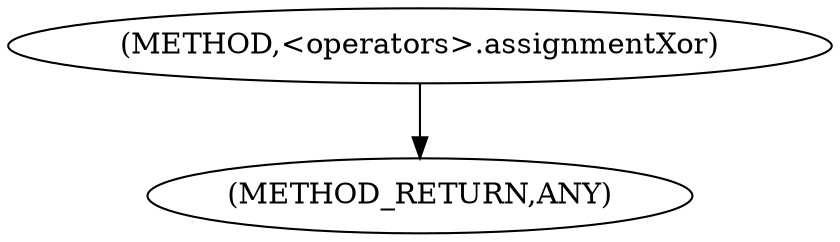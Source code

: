 digraph "&lt;operators&gt;.assignmentXor" {  
"100184" [label = <(METHOD,&lt;operators&gt;.assignmentXor)> ]
"100187" [label = <(METHOD_RETURN,ANY)> ]
  "100184" -> "100187" 
}
